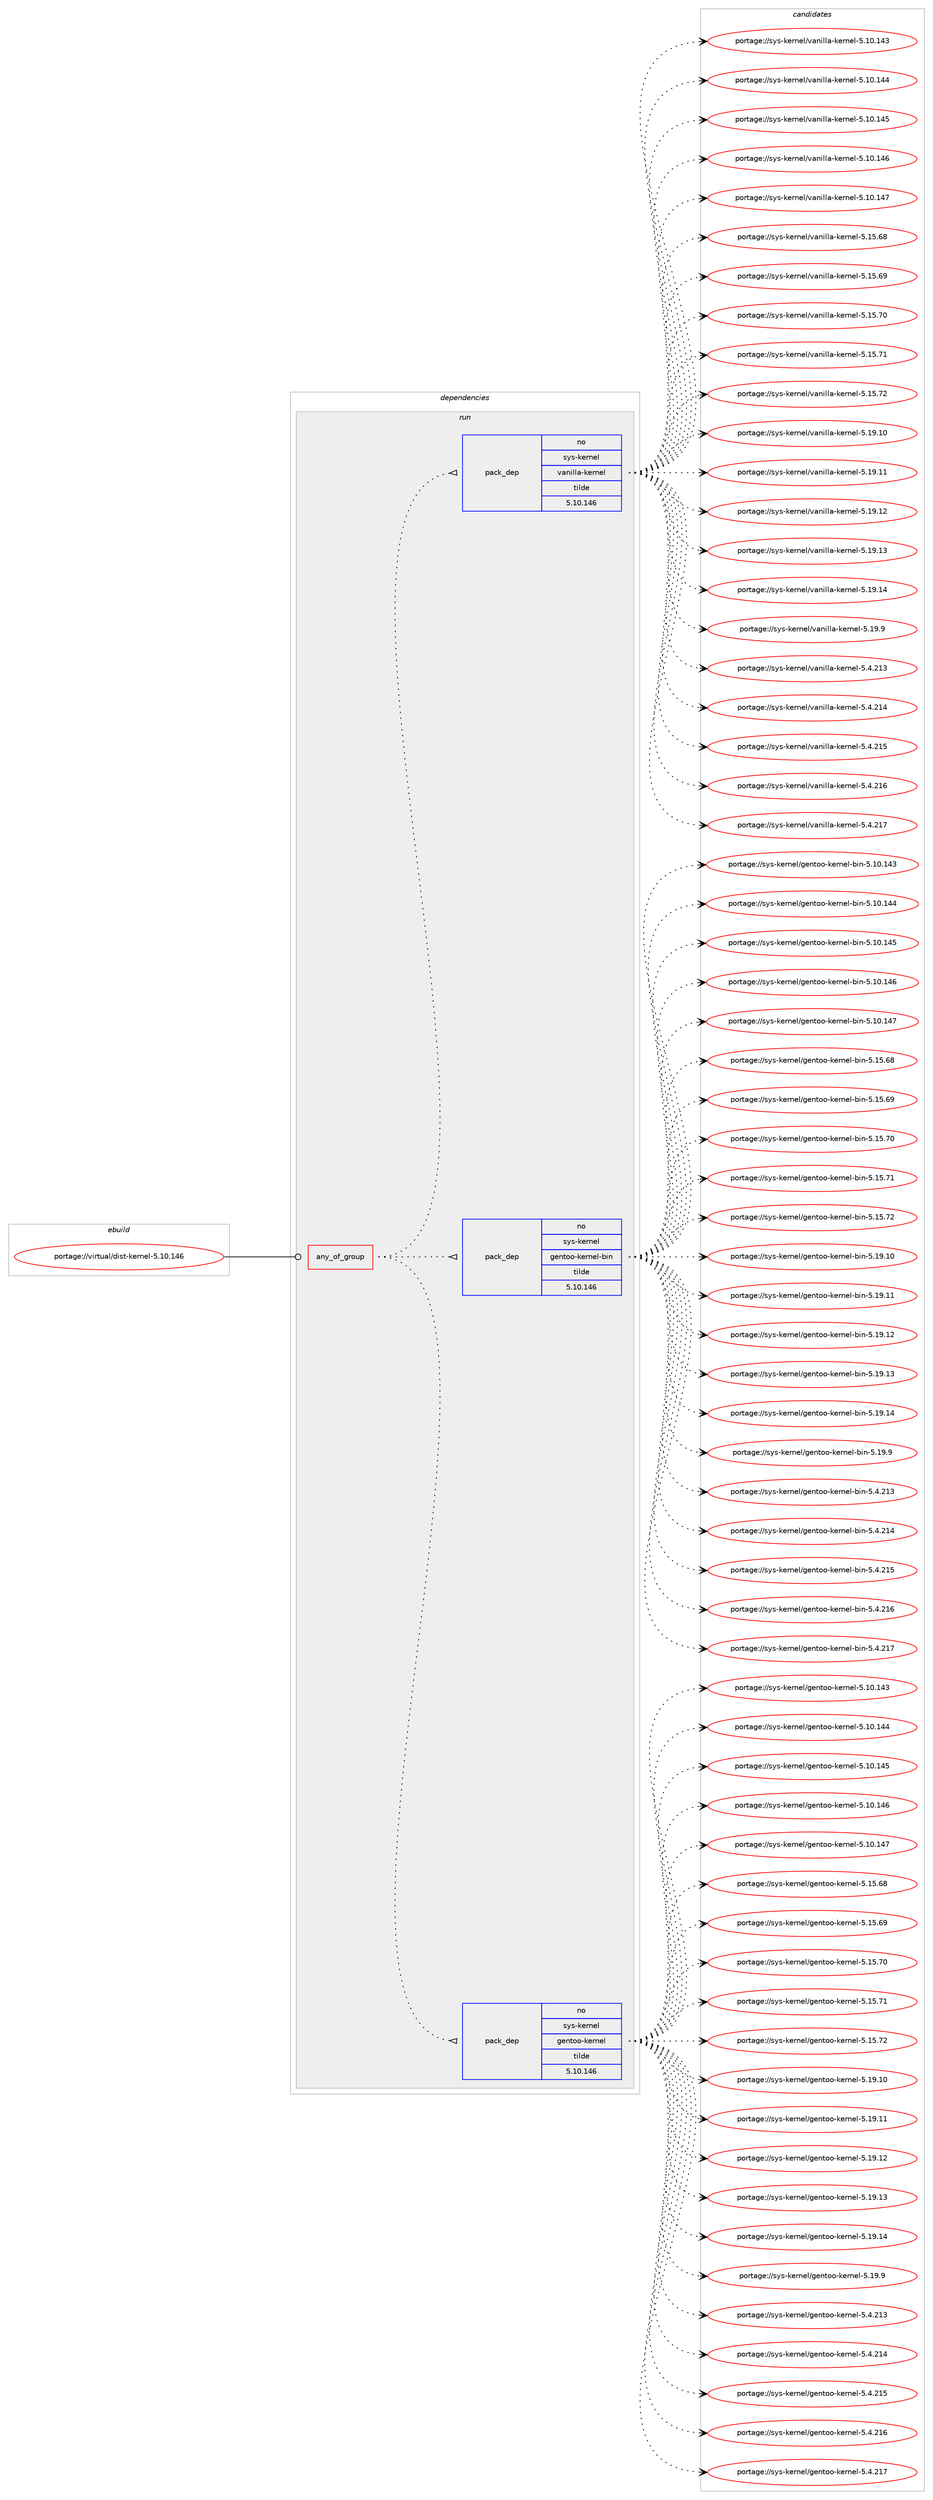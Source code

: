 digraph prolog {

# *************
# Graph options
# *************

newrank=true;
concentrate=true;
compound=true;
graph [rankdir=LR,fontname=Helvetica,fontsize=10,ranksep=1.5];#, ranksep=2.5, nodesep=0.2];
edge  [arrowhead=vee];
node  [fontname=Helvetica,fontsize=10];

# **********
# The ebuild
# **********

subgraph cluster_leftcol {
color=gray;
rank=same;
label=<<i>ebuild</i>>;
id [label="portage://virtual/dist-kernel-5.10.146", color=red, width=4, href="../virtual/dist-kernel-5.10.146.svg"];
}

# ****************
# The dependencies
# ****************

subgraph cluster_midcol {
color=gray;
label=<<i>dependencies</i>>;
subgraph cluster_compile {
fillcolor="#eeeeee";
style=filled;
label=<<i>compile</i>>;
}
subgraph cluster_compileandrun {
fillcolor="#eeeeee";
style=filled;
label=<<i>compile and run</i>>;
}
subgraph cluster_run {
fillcolor="#eeeeee";
style=filled;
label=<<i>run</i>>;
subgraph any12 {
dependency845 [label=<<TABLE BORDER="0" CELLBORDER="1" CELLSPACING="0" CELLPADDING="4"><TR><TD CELLPADDING="10">any_of_group</TD></TR></TABLE>>, shape=none, color=red];subgraph pack382 {
dependency846 [label=<<TABLE BORDER="0" CELLBORDER="1" CELLSPACING="0" CELLPADDING="4" WIDTH="220"><TR><TD ROWSPAN="6" CELLPADDING="30">pack_dep</TD></TR><TR><TD WIDTH="110">no</TD></TR><TR><TD>sys-kernel</TD></TR><TR><TD>gentoo-kernel</TD></TR><TR><TD>tilde</TD></TR><TR><TD>5.10.146</TD></TR></TABLE>>, shape=none, color=blue];
}
dependency845:e -> dependency846:w [weight=20,style="dotted",arrowhead="oinv"];
subgraph pack383 {
dependency847 [label=<<TABLE BORDER="0" CELLBORDER="1" CELLSPACING="0" CELLPADDING="4" WIDTH="220"><TR><TD ROWSPAN="6" CELLPADDING="30">pack_dep</TD></TR><TR><TD WIDTH="110">no</TD></TR><TR><TD>sys-kernel</TD></TR><TR><TD>gentoo-kernel-bin</TD></TR><TR><TD>tilde</TD></TR><TR><TD>5.10.146</TD></TR></TABLE>>, shape=none, color=blue];
}
dependency845:e -> dependency847:w [weight=20,style="dotted",arrowhead="oinv"];
subgraph pack384 {
dependency848 [label=<<TABLE BORDER="0" CELLBORDER="1" CELLSPACING="0" CELLPADDING="4" WIDTH="220"><TR><TD ROWSPAN="6" CELLPADDING="30">pack_dep</TD></TR><TR><TD WIDTH="110">no</TD></TR><TR><TD>sys-kernel</TD></TR><TR><TD>vanilla-kernel</TD></TR><TR><TD>tilde</TD></TR><TR><TD>5.10.146</TD></TR></TABLE>>, shape=none, color=blue];
}
dependency845:e -> dependency848:w [weight=20,style="dotted",arrowhead="oinv"];
}
id:e -> dependency845:w [weight=20,style="solid",arrowhead="odot"];
}
}

# **************
# The candidates
# **************

subgraph cluster_choices {
rank=same;
color=gray;
label=<<i>candidates</i>>;

subgraph choice382 {
color=black;
nodesep=1;
choice115121115451071011141101011084710310111011611111145107101114110101108455346494846495251 [label="portage://sys-kernel/gentoo-kernel-5.10.143", color=red, width=4,href="../sys-kernel/gentoo-kernel-5.10.143.svg"];
choice115121115451071011141101011084710310111011611111145107101114110101108455346494846495252 [label="portage://sys-kernel/gentoo-kernel-5.10.144", color=red, width=4,href="../sys-kernel/gentoo-kernel-5.10.144.svg"];
choice115121115451071011141101011084710310111011611111145107101114110101108455346494846495253 [label="portage://sys-kernel/gentoo-kernel-5.10.145", color=red, width=4,href="../sys-kernel/gentoo-kernel-5.10.145.svg"];
choice115121115451071011141101011084710310111011611111145107101114110101108455346494846495254 [label="portage://sys-kernel/gentoo-kernel-5.10.146", color=red, width=4,href="../sys-kernel/gentoo-kernel-5.10.146.svg"];
choice115121115451071011141101011084710310111011611111145107101114110101108455346494846495255 [label="portage://sys-kernel/gentoo-kernel-5.10.147", color=red, width=4,href="../sys-kernel/gentoo-kernel-5.10.147.svg"];
choice1151211154510710111411010110847103101110116111111451071011141101011084553464953465456 [label="portage://sys-kernel/gentoo-kernel-5.15.68", color=red, width=4,href="../sys-kernel/gentoo-kernel-5.15.68.svg"];
choice1151211154510710111411010110847103101110116111111451071011141101011084553464953465457 [label="portage://sys-kernel/gentoo-kernel-5.15.69", color=red, width=4,href="../sys-kernel/gentoo-kernel-5.15.69.svg"];
choice1151211154510710111411010110847103101110116111111451071011141101011084553464953465548 [label="portage://sys-kernel/gentoo-kernel-5.15.70", color=red, width=4,href="../sys-kernel/gentoo-kernel-5.15.70.svg"];
choice1151211154510710111411010110847103101110116111111451071011141101011084553464953465549 [label="portage://sys-kernel/gentoo-kernel-5.15.71", color=red, width=4,href="../sys-kernel/gentoo-kernel-5.15.71.svg"];
choice1151211154510710111411010110847103101110116111111451071011141101011084553464953465550 [label="portage://sys-kernel/gentoo-kernel-5.15.72", color=red, width=4,href="../sys-kernel/gentoo-kernel-5.15.72.svg"];
choice1151211154510710111411010110847103101110116111111451071011141101011084553464957464948 [label="portage://sys-kernel/gentoo-kernel-5.19.10", color=red, width=4,href="../sys-kernel/gentoo-kernel-5.19.10.svg"];
choice1151211154510710111411010110847103101110116111111451071011141101011084553464957464949 [label="portage://sys-kernel/gentoo-kernel-5.19.11", color=red, width=4,href="../sys-kernel/gentoo-kernel-5.19.11.svg"];
choice1151211154510710111411010110847103101110116111111451071011141101011084553464957464950 [label="portage://sys-kernel/gentoo-kernel-5.19.12", color=red, width=4,href="../sys-kernel/gentoo-kernel-5.19.12.svg"];
choice1151211154510710111411010110847103101110116111111451071011141101011084553464957464951 [label="portage://sys-kernel/gentoo-kernel-5.19.13", color=red, width=4,href="../sys-kernel/gentoo-kernel-5.19.13.svg"];
choice1151211154510710111411010110847103101110116111111451071011141101011084553464957464952 [label="portage://sys-kernel/gentoo-kernel-5.19.14", color=red, width=4,href="../sys-kernel/gentoo-kernel-5.19.14.svg"];
choice11512111545107101114110101108471031011101161111114510710111411010110845534649574657 [label="portage://sys-kernel/gentoo-kernel-5.19.9", color=red, width=4,href="../sys-kernel/gentoo-kernel-5.19.9.svg"];
choice1151211154510710111411010110847103101110116111111451071011141101011084553465246504951 [label="portage://sys-kernel/gentoo-kernel-5.4.213", color=red, width=4,href="../sys-kernel/gentoo-kernel-5.4.213.svg"];
choice1151211154510710111411010110847103101110116111111451071011141101011084553465246504952 [label="portage://sys-kernel/gentoo-kernel-5.4.214", color=red, width=4,href="../sys-kernel/gentoo-kernel-5.4.214.svg"];
choice1151211154510710111411010110847103101110116111111451071011141101011084553465246504953 [label="portage://sys-kernel/gentoo-kernel-5.4.215", color=red, width=4,href="../sys-kernel/gentoo-kernel-5.4.215.svg"];
choice1151211154510710111411010110847103101110116111111451071011141101011084553465246504954 [label="portage://sys-kernel/gentoo-kernel-5.4.216", color=red, width=4,href="../sys-kernel/gentoo-kernel-5.4.216.svg"];
choice1151211154510710111411010110847103101110116111111451071011141101011084553465246504955 [label="portage://sys-kernel/gentoo-kernel-5.4.217", color=red, width=4,href="../sys-kernel/gentoo-kernel-5.4.217.svg"];
dependency846:e -> choice115121115451071011141101011084710310111011611111145107101114110101108455346494846495251:w [style=dotted,weight="100"];
dependency846:e -> choice115121115451071011141101011084710310111011611111145107101114110101108455346494846495252:w [style=dotted,weight="100"];
dependency846:e -> choice115121115451071011141101011084710310111011611111145107101114110101108455346494846495253:w [style=dotted,weight="100"];
dependency846:e -> choice115121115451071011141101011084710310111011611111145107101114110101108455346494846495254:w [style=dotted,weight="100"];
dependency846:e -> choice115121115451071011141101011084710310111011611111145107101114110101108455346494846495255:w [style=dotted,weight="100"];
dependency846:e -> choice1151211154510710111411010110847103101110116111111451071011141101011084553464953465456:w [style=dotted,weight="100"];
dependency846:e -> choice1151211154510710111411010110847103101110116111111451071011141101011084553464953465457:w [style=dotted,weight="100"];
dependency846:e -> choice1151211154510710111411010110847103101110116111111451071011141101011084553464953465548:w [style=dotted,weight="100"];
dependency846:e -> choice1151211154510710111411010110847103101110116111111451071011141101011084553464953465549:w [style=dotted,weight="100"];
dependency846:e -> choice1151211154510710111411010110847103101110116111111451071011141101011084553464953465550:w [style=dotted,weight="100"];
dependency846:e -> choice1151211154510710111411010110847103101110116111111451071011141101011084553464957464948:w [style=dotted,weight="100"];
dependency846:e -> choice1151211154510710111411010110847103101110116111111451071011141101011084553464957464949:w [style=dotted,weight="100"];
dependency846:e -> choice1151211154510710111411010110847103101110116111111451071011141101011084553464957464950:w [style=dotted,weight="100"];
dependency846:e -> choice1151211154510710111411010110847103101110116111111451071011141101011084553464957464951:w [style=dotted,weight="100"];
dependency846:e -> choice1151211154510710111411010110847103101110116111111451071011141101011084553464957464952:w [style=dotted,weight="100"];
dependency846:e -> choice11512111545107101114110101108471031011101161111114510710111411010110845534649574657:w [style=dotted,weight="100"];
dependency846:e -> choice1151211154510710111411010110847103101110116111111451071011141101011084553465246504951:w [style=dotted,weight="100"];
dependency846:e -> choice1151211154510710111411010110847103101110116111111451071011141101011084553465246504952:w [style=dotted,weight="100"];
dependency846:e -> choice1151211154510710111411010110847103101110116111111451071011141101011084553465246504953:w [style=dotted,weight="100"];
dependency846:e -> choice1151211154510710111411010110847103101110116111111451071011141101011084553465246504954:w [style=dotted,weight="100"];
dependency846:e -> choice1151211154510710111411010110847103101110116111111451071011141101011084553465246504955:w [style=dotted,weight="100"];
}
subgraph choice383 {
color=black;
nodesep=1;
choice1151211154510710111411010110847103101110116111111451071011141101011084598105110455346494846495251 [label="portage://sys-kernel/gentoo-kernel-bin-5.10.143", color=red, width=4,href="../sys-kernel/gentoo-kernel-bin-5.10.143.svg"];
choice1151211154510710111411010110847103101110116111111451071011141101011084598105110455346494846495252 [label="portage://sys-kernel/gentoo-kernel-bin-5.10.144", color=red, width=4,href="../sys-kernel/gentoo-kernel-bin-5.10.144.svg"];
choice1151211154510710111411010110847103101110116111111451071011141101011084598105110455346494846495253 [label="portage://sys-kernel/gentoo-kernel-bin-5.10.145", color=red, width=4,href="../sys-kernel/gentoo-kernel-bin-5.10.145.svg"];
choice1151211154510710111411010110847103101110116111111451071011141101011084598105110455346494846495254 [label="portage://sys-kernel/gentoo-kernel-bin-5.10.146", color=red, width=4,href="../sys-kernel/gentoo-kernel-bin-5.10.146.svg"];
choice1151211154510710111411010110847103101110116111111451071011141101011084598105110455346494846495255 [label="portage://sys-kernel/gentoo-kernel-bin-5.10.147", color=red, width=4,href="../sys-kernel/gentoo-kernel-bin-5.10.147.svg"];
choice11512111545107101114110101108471031011101161111114510710111411010110845981051104553464953465456 [label="portage://sys-kernel/gentoo-kernel-bin-5.15.68", color=red, width=4,href="../sys-kernel/gentoo-kernel-bin-5.15.68.svg"];
choice11512111545107101114110101108471031011101161111114510710111411010110845981051104553464953465457 [label="portage://sys-kernel/gentoo-kernel-bin-5.15.69", color=red, width=4,href="../sys-kernel/gentoo-kernel-bin-5.15.69.svg"];
choice11512111545107101114110101108471031011101161111114510710111411010110845981051104553464953465548 [label="portage://sys-kernel/gentoo-kernel-bin-5.15.70", color=red, width=4,href="../sys-kernel/gentoo-kernel-bin-5.15.70.svg"];
choice11512111545107101114110101108471031011101161111114510710111411010110845981051104553464953465549 [label="portage://sys-kernel/gentoo-kernel-bin-5.15.71", color=red, width=4,href="../sys-kernel/gentoo-kernel-bin-5.15.71.svg"];
choice11512111545107101114110101108471031011101161111114510710111411010110845981051104553464953465550 [label="portage://sys-kernel/gentoo-kernel-bin-5.15.72", color=red, width=4,href="../sys-kernel/gentoo-kernel-bin-5.15.72.svg"];
choice11512111545107101114110101108471031011101161111114510710111411010110845981051104553464957464948 [label="portage://sys-kernel/gentoo-kernel-bin-5.19.10", color=red, width=4,href="../sys-kernel/gentoo-kernel-bin-5.19.10.svg"];
choice11512111545107101114110101108471031011101161111114510710111411010110845981051104553464957464949 [label="portage://sys-kernel/gentoo-kernel-bin-5.19.11", color=red, width=4,href="../sys-kernel/gentoo-kernel-bin-5.19.11.svg"];
choice11512111545107101114110101108471031011101161111114510710111411010110845981051104553464957464950 [label="portage://sys-kernel/gentoo-kernel-bin-5.19.12", color=red, width=4,href="../sys-kernel/gentoo-kernel-bin-5.19.12.svg"];
choice11512111545107101114110101108471031011101161111114510710111411010110845981051104553464957464951 [label="portage://sys-kernel/gentoo-kernel-bin-5.19.13", color=red, width=4,href="../sys-kernel/gentoo-kernel-bin-5.19.13.svg"];
choice11512111545107101114110101108471031011101161111114510710111411010110845981051104553464957464952 [label="portage://sys-kernel/gentoo-kernel-bin-5.19.14", color=red, width=4,href="../sys-kernel/gentoo-kernel-bin-5.19.14.svg"];
choice115121115451071011141101011084710310111011611111145107101114110101108459810511045534649574657 [label="portage://sys-kernel/gentoo-kernel-bin-5.19.9", color=red, width=4,href="../sys-kernel/gentoo-kernel-bin-5.19.9.svg"];
choice11512111545107101114110101108471031011101161111114510710111411010110845981051104553465246504951 [label="portage://sys-kernel/gentoo-kernel-bin-5.4.213", color=red, width=4,href="../sys-kernel/gentoo-kernel-bin-5.4.213.svg"];
choice11512111545107101114110101108471031011101161111114510710111411010110845981051104553465246504952 [label="portage://sys-kernel/gentoo-kernel-bin-5.4.214", color=red, width=4,href="../sys-kernel/gentoo-kernel-bin-5.4.214.svg"];
choice11512111545107101114110101108471031011101161111114510710111411010110845981051104553465246504953 [label="portage://sys-kernel/gentoo-kernel-bin-5.4.215", color=red, width=4,href="../sys-kernel/gentoo-kernel-bin-5.4.215.svg"];
choice11512111545107101114110101108471031011101161111114510710111411010110845981051104553465246504954 [label="portage://sys-kernel/gentoo-kernel-bin-5.4.216", color=red, width=4,href="../sys-kernel/gentoo-kernel-bin-5.4.216.svg"];
choice11512111545107101114110101108471031011101161111114510710111411010110845981051104553465246504955 [label="portage://sys-kernel/gentoo-kernel-bin-5.4.217", color=red, width=4,href="../sys-kernel/gentoo-kernel-bin-5.4.217.svg"];
dependency847:e -> choice1151211154510710111411010110847103101110116111111451071011141101011084598105110455346494846495251:w [style=dotted,weight="100"];
dependency847:e -> choice1151211154510710111411010110847103101110116111111451071011141101011084598105110455346494846495252:w [style=dotted,weight="100"];
dependency847:e -> choice1151211154510710111411010110847103101110116111111451071011141101011084598105110455346494846495253:w [style=dotted,weight="100"];
dependency847:e -> choice1151211154510710111411010110847103101110116111111451071011141101011084598105110455346494846495254:w [style=dotted,weight="100"];
dependency847:e -> choice1151211154510710111411010110847103101110116111111451071011141101011084598105110455346494846495255:w [style=dotted,weight="100"];
dependency847:e -> choice11512111545107101114110101108471031011101161111114510710111411010110845981051104553464953465456:w [style=dotted,weight="100"];
dependency847:e -> choice11512111545107101114110101108471031011101161111114510710111411010110845981051104553464953465457:w [style=dotted,weight="100"];
dependency847:e -> choice11512111545107101114110101108471031011101161111114510710111411010110845981051104553464953465548:w [style=dotted,weight="100"];
dependency847:e -> choice11512111545107101114110101108471031011101161111114510710111411010110845981051104553464953465549:w [style=dotted,weight="100"];
dependency847:e -> choice11512111545107101114110101108471031011101161111114510710111411010110845981051104553464953465550:w [style=dotted,weight="100"];
dependency847:e -> choice11512111545107101114110101108471031011101161111114510710111411010110845981051104553464957464948:w [style=dotted,weight="100"];
dependency847:e -> choice11512111545107101114110101108471031011101161111114510710111411010110845981051104553464957464949:w [style=dotted,weight="100"];
dependency847:e -> choice11512111545107101114110101108471031011101161111114510710111411010110845981051104553464957464950:w [style=dotted,weight="100"];
dependency847:e -> choice11512111545107101114110101108471031011101161111114510710111411010110845981051104553464957464951:w [style=dotted,weight="100"];
dependency847:e -> choice11512111545107101114110101108471031011101161111114510710111411010110845981051104553464957464952:w [style=dotted,weight="100"];
dependency847:e -> choice115121115451071011141101011084710310111011611111145107101114110101108459810511045534649574657:w [style=dotted,weight="100"];
dependency847:e -> choice11512111545107101114110101108471031011101161111114510710111411010110845981051104553465246504951:w [style=dotted,weight="100"];
dependency847:e -> choice11512111545107101114110101108471031011101161111114510710111411010110845981051104553465246504952:w [style=dotted,weight="100"];
dependency847:e -> choice11512111545107101114110101108471031011101161111114510710111411010110845981051104553465246504953:w [style=dotted,weight="100"];
dependency847:e -> choice11512111545107101114110101108471031011101161111114510710111411010110845981051104553465246504954:w [style=dotted,weight="100"];
dependency847:e -> choice11512111545107101114110101108471031011101161111114510710111411010110845981051104553465246504955:w [style=dotted,weight="100"];
}
subgraph choice384 {
color=black;
nodesep=1;
choice1151211154510710111411010110847118971101051081089745107101114110101108455346494846495251 [label="portage://sys-kernel/vanilla-kernel-5.10.143", color=red, width=4,href="../sys-kernel/vanilla-kernel-5.10.143.svg"];
choice1151211154510710111411010110847118971101051081089745107101114110101108455346494846495252 [label="portage://sys-kernel/vanilla-kernel-5.10.144", color=red, width=4,href="../sys-kernel/vanilla-kernel-5.10.144.svg"];
choice1151211154510710111411010110847118971101051081089745107101114110101108455346494846495253 [label="portage://sys-kernel/vanilla-kernel-5.10.145", color=red, width=4,href="../sys-kernel/vanilla-kernel-5.10.145.svg"];
choice1151211154510710111411010110847118971101051081089745107101114110101108455346494846495254 [label="portage://sys-kernel/vanilla-kernel-5.10.146", color=red, width=4,href="../sys-kernel/vanilla-kernel-5.10.146.svg"];
choice1151211154510710111411010110847118971101051081089745107101114110101108455346494846495255 [label="portage://sys-kernel/vanilla-kernel-5.10.147", color=red, width=4,href="../sys-kernel/vanilla-kernel-5.10.147.svg"];
choice11512111545107101114110101108471189711010510810897451071011141101011084553464953465456 [label="portage://sys-kernel/vanilla-kernel-5.15.68", color=red, width=4,href="../sys-kernel/vanilla-kernel-5.15.68.svg"];
choice11512111545107101114110101108471189711010510810897451071011141101011084553464953465457 [label="portage://sys-kernel/vanilla-kernel-5.15.69", color=red, width=4,href="../sys-kernel/vanilla-kernel-5.15.69.svg"];
choice11512111545107101114110101108471189711010510810897451071011141101011084553464953465548 [label="portage://sys-kernel/vanilla-kernel-5.15.70", color=red, width=4,href="../sys-kernel/vanilla-kernel-5.15.70.svg"];
choice11512111545107101114110101108471189711010510810897451071011141101011084553464953465549 [label="portage://sys-kernel/vanilla-kernel-5.15.71", color=red, width=4,href="../sys-kernel/vanilla-kernel-5.15.71.svg"];
choice11512111545107101114110101108471189711010510810897451071011141101011084553464953465550 [label="portage://sys-kernel/vanilla-kernel-5.15.72", color=red, width=4,href="../sys-kernel/vanilla-kernel-5.15.72.svg"];
choice11512111545107101114110101108471189711010510810897451071011141101011084553464957464948 [label="portage://sys-kernel/vanilla-kernel-5.19.10", color=red, width=4,href="../sys-kernel/vanilla-kernel-5.19.10.svg"];
choice11512111545107101114110101108471189711010510810897451071011141101011084553464957464949 [label="portage://sys-kernel/vanilla-kernel-5.19.11", color=red, width=4,href="../sys-kernel/vanilla-kernel-5.19.11.svg"];
choice11512111545107101114110101108471189711010510810897451071011141101011084553464957464950 [label="portage://sys-kernel/vanilla-kernel-5.19.12", color=red, width=4,href="../sys-kernel/vanilla-kernel-5.19.12.svg"];
choice11512111545107101114110101108471189711010510810897451071011141101011084553464957464951 [label="portage://sys-kernel/vanilla-kernel-5.19.13", color=red, width=4,href="../sys-kernel/vanilla-kernel-5.19.13.svg"];
choice11512111545107101114110101108471189711010510810897451071011141101011084553464957464952 [label="portage://sys-kernel/vanilla-kernel-5.19.14", color=red, width=4,href="../sys-kernel/vanilla-kernel-5.19.14.svg"];
choice115121115451071011141101011084711897110105108108974510710111411010110845534649574657 [label="portage://sys-kernel/vanilla-kernel-5.19.9", color=red, width=4,href="../sys-kernel/vanilla-kernel-5.19.9.svg"];
choice11512111545107101114110101108471189711010510810897451071011141101011084553465246504951 [label="portage://sys-kernel/vanilla-kernel-5.4.213", color=red, width=4,href="../sys-kernel/vanilla-kernel-5.4.213.svg"];
choice11512111545107101114110101108471189711010510810897451071011141101011084553465246504952 [label="portage://sys-kernel/vanilla-kernel-5.4.214", color=red, width=4,href="../sys-kernel/vanilla-kernel-5.4.214.svg"];
choice11512111545107101114110101108471189711010510810897451071011141101011084553465246504953 [label="portage://sys-kernel/vanilla-kernel-5.4.215", color=red, width=4,href="../sys-kernel/vanilla-kernel-5.4.215.svg"];
choice11512111545107101114110101108471189711010510810897451071011141101011084553465246504954 [label="portage://sys-kernel/vanilla-kernel-5.4.216", color=red, width=4,href="../sys-kernel/vanilla-kernel-5.4.216.svg"];
choice11512111545107101114110101108471189711010510810897451071011141101011084553465246504955 [label="portage://sys-kernel/vanilla-kernel-5.4.217", color=red, width=4,href="../sys-kernel/vanilla-kernel-5.4.217.svg"];
dependency848:e -> choice1151211154510710111411010110847118971101051081089745107101114110101108455346494846495251:w [style=dotted,weight="100"];
dependency848:e -> choice1151211154510710111411010110847118971101051081089745107101114110101108455346494846495252:w [style=dotted,weight="100"];
dependency848:e -> choice1151211154510710111411010110847118971101051081089745107101114110101108455346494846495253:w [style=dotted,weight="100"];
dependency848:e -> choice1151211154510710111411010110847118971101051081089745107101114110101108455346494846495254:w [style=dotted,weight="100"];
dependency848:e -> choice1151211154510710111411010110847118971101051081089745107101114110101108455346494846495255:w [style=dotted,weight="100"];
dependency848:e -> choice11512111545107101114110101108471189711010510810897451071011141101011084553464953465456:w [style=dotted,weight="100"];
dependency848:e -> choice11512111545107101114110101108471189711010510810897451071011141101011084553464953465457:w [style=dotted,weight="100"];
dependency848:e -> choice11512111545107101114110101108471189711010510810897451071011141101011084553464953465548:w [style=dotted,weight="100"];
dependency848:e -> choice11512111545107101114110101108471189711010510810897451071011141101011084553464953465549:w [style=dotted,weight="100"];
dependency848:e -> choice11512111545107101114110101108471189711010510810897451071011141101011084553464953465550:w [style=dotted,weight="100"];
dependency848:e -> choice11512111545107101114110101108471189711010510810897451071011141101011084553464957464948:w [style=dotted,weight="100"];
dependency848:e -> choice11512111545107101114110101108471189711010510810897451071011141101011084553464957464949:w [style=dotted,weight="100"];
dependency848:e -> choice11512111545107101114110101108471189711010510810897451071011141101011084553464957464950:w [style=dotted,weight="100"];
dependency848:e -> choice11512111545107101114110101108471189711010510810897451071011141101011084553464957464951:w [style=dotted,weight="100"];
dependency848:e -> choice11512111545107101114110101108471189711010510810897451071011141101011084553464957464952:w [style=dotted,weight="100"];
dependency848:e -> choice115121115451071011141101011084711897110105108108974510710111411010110845534649574657:w [style=dotted,weight="100"];
dependency848:e -> choice11512111545107101114110101108471189711010510810897451071011141101011084553465246504951:w [style=dotted,weight="100"];
dependency848:e -> choice11512111545107101114110101108471189711010510810897451071011141101011084553465246504952:w [style=dotted,weight="100"];
dependency848:e -> choice11512111545107101114110101108471189711010510810897451071011141101011084553465246504953:w [style=dotted,weight="100"];
dependency848:e -> choice11512111545107101114110101108471189711010510810897451071011141101011084553465246504954:w [style=dotted,weight="100"];
dependency848:e -> choice11512111545107101114110101108471189711010510810897451071011141101011084553465246504955:w [style=dotted,weight="100"];
}
}

}
